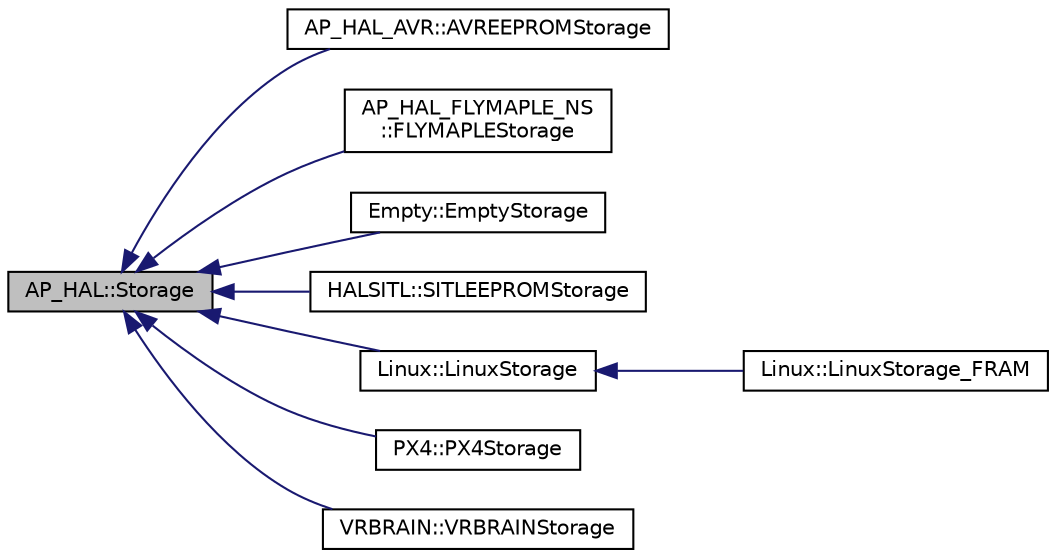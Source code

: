 digraph "AP_HAL::Storage"
{
 // INTERACTIVE_SVG=YES
  edge [fontname="Helvetica",fontsize="10",labelfontname="Helvetica",labelfontsize="10"];
  node [fontname="Helvetica",fontsize="10",shape=record];
  rankdir="LR";
  Node1 [label="AP_HAL::Storage",height=0.2,width=0.4,color="black", fillcolor="grey75", style="filled" fontcolor="black"];
  Node1 -> Node2 [dir="back",color="midnightblue",fontsize="10",style="solid",fontname="Helvetica"];
  Node2 [label="AP_HAL_AVR::AVREEPROMStorage",height=0.2,width=0.4,color="black", fillcolor="white", style="filled",URL="$classAP__HAL__AVR_1_1AVREEPROMStorage.html"];
  Node1 -> Node3 [dir="back",color="midnightblue",fontsize="10",style="solid",fontname="Helvetica"];
  Node3 [label="AP_HAL_FLYMAPLE_NS\l::FLYMAPLEStorage",height=0.2,width=0.4,color="black", fillcolor="white", style="filled",URL="$classAP__HAL__FLYMAPLE__NS_1_1FLYMAPLEStorage.html"];
  Node1 -> Node4 [dir="back",color="midnightblue",fontsize="10",style="solid",fontname="Helvetica"];
  Node4 [label="Empty::EmptyStorage",height=0.2,width=0.4,color="black", fillcolor="white", style="filled",URL="$classEmpty_1_1EmptyStorage.html"];
  Node1 -> Node5 [dir="back",color="midnightblue",fontsize="10",style="solid",fontname="Helvetica"];
  Node5 [label="HALSITL::SITLEEPROMStorage",height=0.2,width=0.4,color="black", fillcolor="white", style="filled",URL="$classHALSITL_1_1SITLEEPROMStorage.html"];
  Node1 -> Node6 [dir="back",color="midnightblue",fontsize="10",style="solid",fontname="Helvetica"];
  Node6 [label="Linux::LinuxStorage",height=0.2,width=0.4,color="black", fillcolor="white", style="filled",URL="$classLinux_1_1LinuxStorage.html"];
  Node6 -> Node7 [dir="back",color="midnightblue",fontsize="10",style="solid",fontname="Helvetica"];
  Node7 [label="Linux::LinuxStorage_FRAM",height=0.2,width=0.4,color="black", fillcolor="white", style="filled",URL="$classLinux_1_1LinuxStorage__FRAM.html"];
  Node1 -> Node8 [dir="back",color="midnightblue",fontsize="10",style="solid",fontname="Helvetica"];
  Node8 [label="PX4::PX4Storage",height=0.2,width=0.4,color="black", fillcolor="white", style="filled",URL="$classPX4_1_1PX4Storage.html"];
  Node1 -> Node9 [dir="back",color="midnightblue",fontsize="10",style="solid",fontname="Helvetica"];
  Node9 [label="VRBRAIN::VRBRAINStorage",height=0.2,width=0.4,color="black", fillcolor="white", style="filled",URL="$classVRBRAIN_1_1VRBRAINStorage.html"];
}
